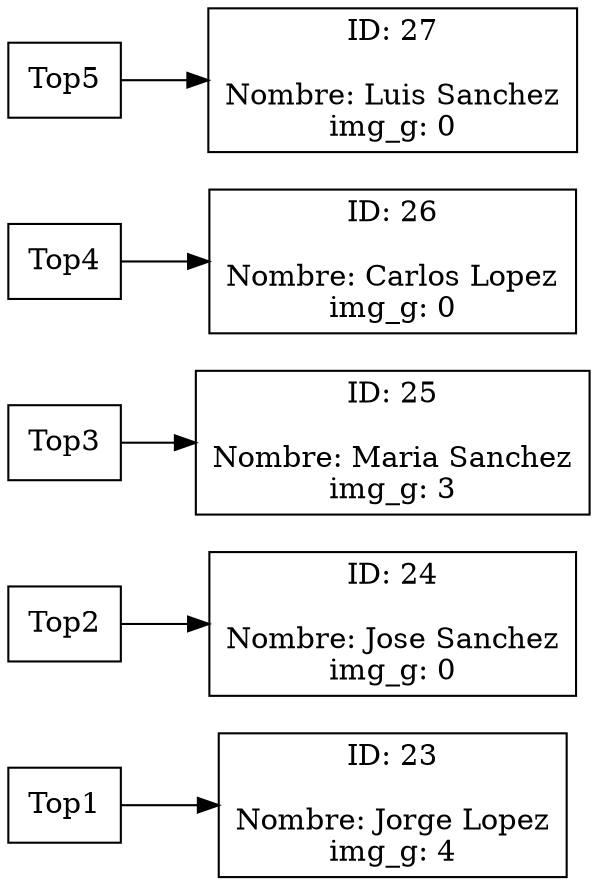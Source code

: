 digraph G {
rankdir=LR;
node [shape=box];
Top1                                                                                                23[label="ID: 23
\nNombre: Jorge Lopez\nimg_g: 4"];
Top2                                                                                                24[label="ID: 24
\nNombre: Jose Sanchez\nimg_g: 0"];
Top3                                                                                                25[label="ID: 25
\nNombre: Maria Sanchez\nimg_g: 3"];
Top4                                                                                                26[label="ID: 26
\nNombre: Carlos Lopez\nimg_g: 0"];
Top5                                                                                                27[label="ID: 27
\nNombre: Luis Sanchez\nimg_g: 0"];
Top1->23;
Top2->24;
Top3->25;
Top4->26;
Top5->27;
}
